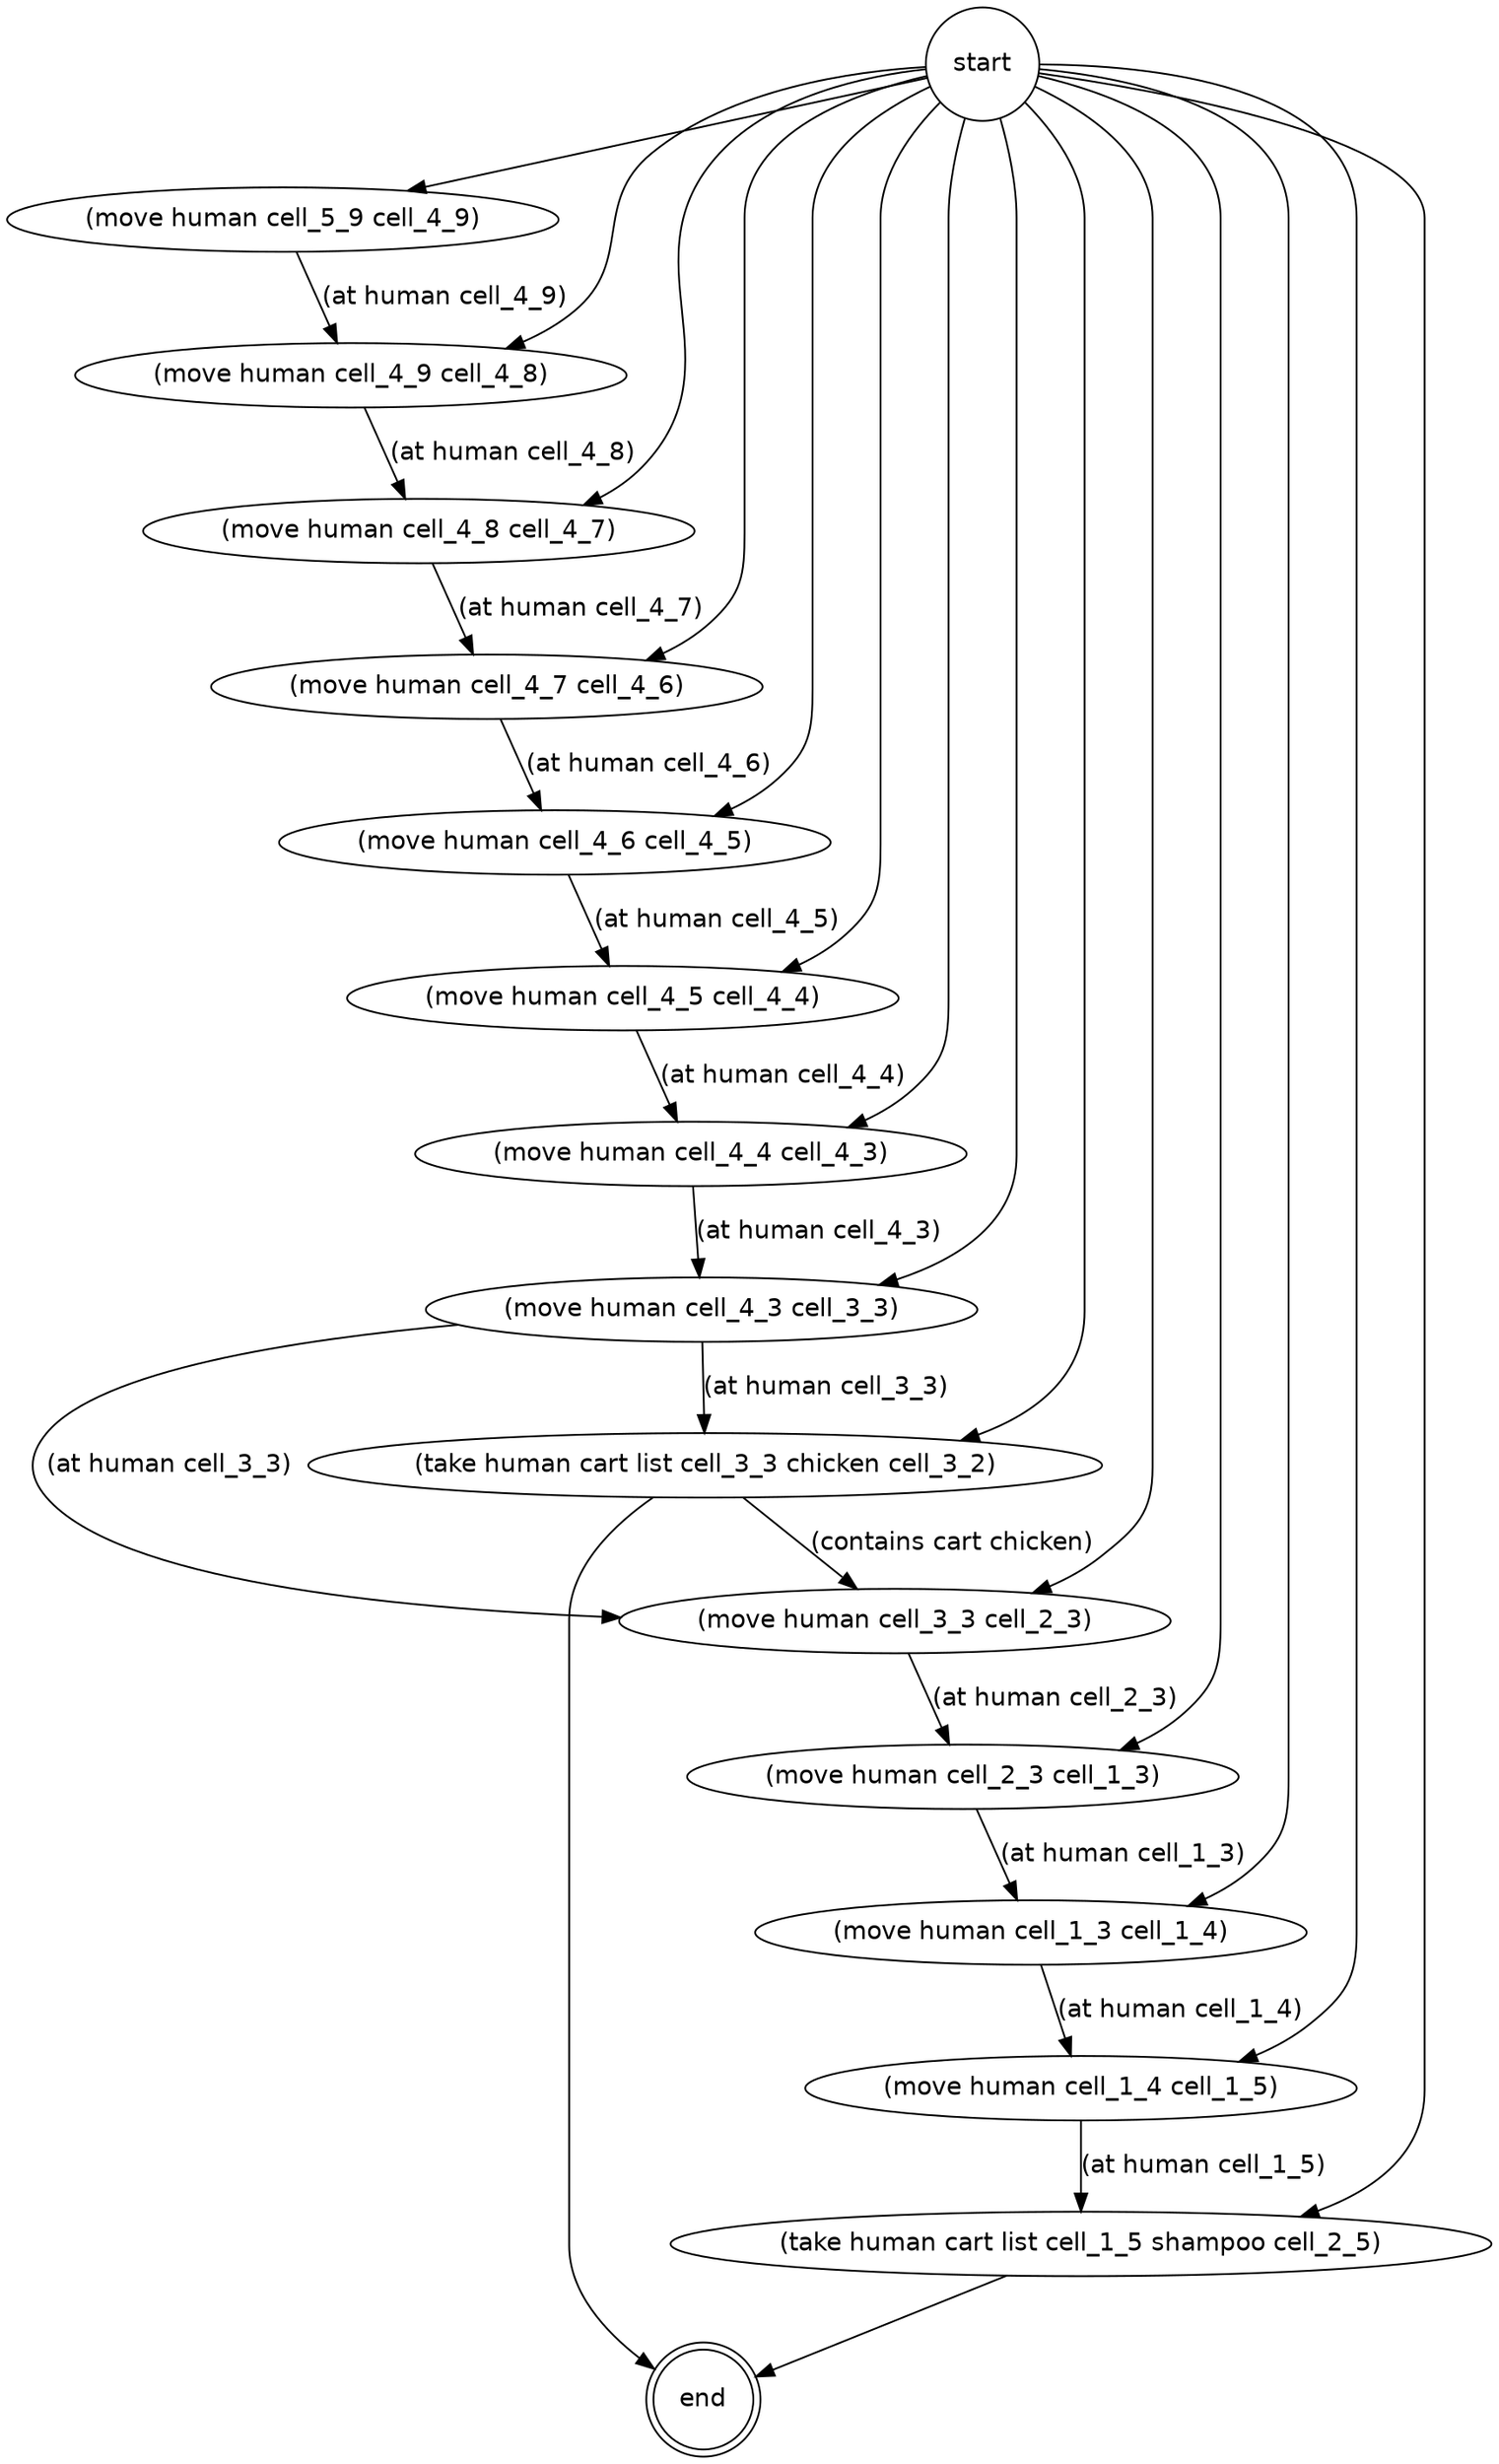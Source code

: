 strict digraph "" {
	graph [fontname=helvetica];
	node [fontname=helvetica,
		label="\N",
		shape=ellipse
	];
	edge [fontname=helvetica];
	"(end)"	 [label=end,
		peripheries=2,
		shape=circle];
	"(take human cart list cell_1_5 shampoo cell_2_5)" -> "(end)";
	"(move human cell_1_4 cell_1_5)" -> "(take human cart list cell_1_5 shampoo cell_2_5)"	 [label="(at human cell_1_5)"];
	"(move human cell_1_3 cell_1_4)" -> "(move human cell_1_4 cell_1_5)"	 [label="(at human cell_1_4)"];
	"(move human cell_2_3 cell_1_3)" -> "(move human cell_1_3 cell_1_4)"	 [label="(at human cell_1_3)"];
	"(move human cell_3_3 cell_2_3)" -> "(move human cell_2_3 cell_1_3)"	 [label="(at human cell_2_3)"];
	"(take human cart list cell_3_3 chicken cell_3_2)" -> "(end)";
	"(take human cart list cell_3_3 chicken cell_3_2)" -> "(move human cell_3_3 cell_2_3)"	 [label="(contains cart chicken)"];
	"(move human cell_4_3 cell_3_3)" -> "(move human cell_3_3 cell_2_3)"	 [label="(at human cell_3_3)"];
	"(move human cell_4_3 cell_3_3)" -> "(take human cart list cell_3_3 chicken cell_3_2)"	 [label="(at human cell_3_3)"];
	"(move human cell_4_4 cell_4_3)" -> "(move human cell_4_3 cell_3_3)"	 [label="(at human cell_4_3)"];
	"(move human cell_4_5 cell_4_4)" -> "(move human cell_4_4 cell_4_3)"	 [label="(at human cell_4_4)"];
	"(move human cell_4_6 cell_4_5)" -> "(move human cell_4_5 cell_4_4)"	 [label="(at human cell_4_5)"];
	"(move human cell_4_7 cell_4_6)" -> "(move human cell_4_6 cell_4_5)"	 [label="(at human cell_4_6)"];
	"(move human cell_4_8 cell_4_7)" -> "(move human cell_4_7 cell_4_6)"	 [label="(at human cell_4_7)"];
	"(move human cell_4_9 cell_4_8)" -> "(move human cell_4_8 cell_4_7)"	 [label="(at human cell_4_8)"];
	"(move human cell_5_9 cell_4_9)" -> "(move human cell_4_9 cell_4_8)"	 [label="(at human cell_4_9)"];
	"(start)"	 [label=start,
		peripheries=1,
		shape=circle];
	"(start)" -> "(take human cart list cell_1_5 shampoo cell_2_5)";
	"(start)" -> "(move human cell_1_4 cell_1_5)";
	"(start)" -> "(move human cell_1_3 cell_1_4)";
	"(start)" -> "(move human cell_2_3 cell_1_3)";
	"(start)" -> "(move human cell_3_3 cell_2_3)";
	"(start)" -> "(take human cart list cell_3_3 chicken cell_3_2)";
	"(start)" -> "(move human cell_4_3 cell_3_3)";
	"(start)" -> "(move human cell_4_4 cell_4_3)";
	"(start)" -> "(move human cell_4_5 cell_4_4)";
	"(start)" -> "(move human cell_4_6 cell_4_5)";
	"(start)" -> "(move human cell_4_7 cell_4_6)";
	"(start)" -> "(move human cell_4_8 cell_4_7)";
	"(start)" -> "(move human cell_4_9 cell_4_8)";
	"(start)" -> "(move human cell_5_9 cell_4_9)";
}
